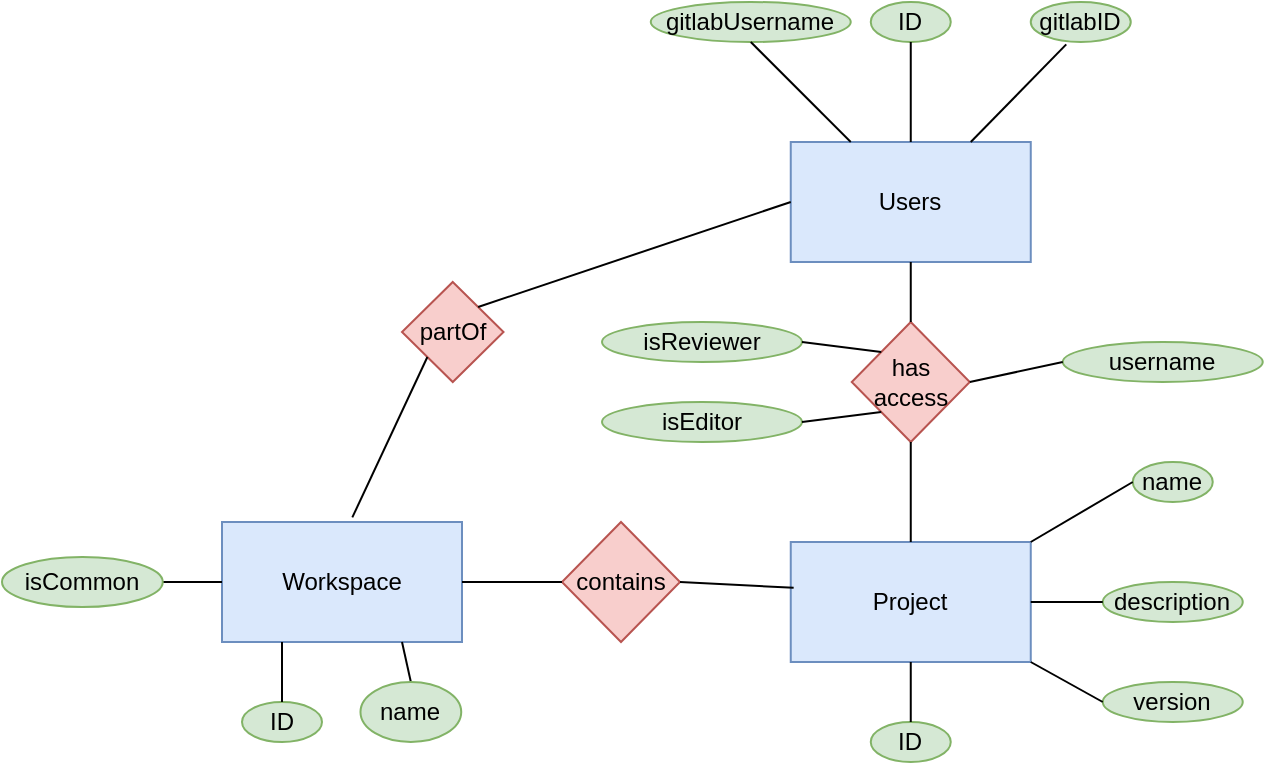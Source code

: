 <mxfile version="24.7.8">
  <diagram name="Seite-1" id="lYFSmrOHenizH4RRaW2P">
    <mxGraphModel dx="989" dy="514" grid="1" gridSize="10" guides="1" tooltips="1" connect="1" arrows="1" fold="1" page="1" pageScale="1" pageWidth="827" pageHeight="1169" math="0" shadow="0">
      <root>
        <mxCell id="0" />
        <mxCell id="1" parent="0" />
        <mxCell id="OA5eG795fkpk_wyyQqFX-3" value="Project" style="rounded=0;whiteSpace=wrap;html=1;fillColor=#dae8fc;strokeColor=#6c8ebf;" vertex="1" parent="1">
          <mxGeometry x="414.38" y="330" width="120" height="60" as="geometry" />
        </mxCell>
        <mxCell id="OA5eG795fkpk_wyyQqFX-4" value="Users" style="rounded=0;whiteSpace=wrap;html=1;fillColor=#dae8fc;strokeColor=#6c8ebf;" vertex="1" parent="1">
          <mxGeometry x="414.38" y="130" width="120" height="60" as="geometry" />
        </mxCell>
        <mxCell id="OA5eG795fkpk_wyyQqFX-5" value="has access" style="rhombus;whiteSpace=wrap;html=1;fillColor=#f8cecc;strokeColor=#b85450;" vertex="1" parent="1">
          <mxGeometry x="444.88" y="220" width="59" height="60" as="geometry" />
        </mxCell>
        <mxCell id="OA5eG795fkpk_wyyQqFX-6" value="" style="endArrow=none;html=1;rounded=0;entryX=0.5;entryY=0;entryDx=0;entryDy=0;exitX=0.5;exitY=1;exitDx=0;exitDy=0;" edge="1" parent="1" source="OA5eG795fkpk_wyyQqFX-4" target="OA5eG795fkpk_wyyQqFX-5">
          <mxGeometry width="50" height="50" relative="1" as="geometry">
            <mxPoint x="414" y="210" as="sourcePoint" />
            <mxPoint x="410" y="310" as="targetPoint" />
          </mxGeometry>
        </mxCell>
        <mxCell id="OA5eG795fkpk_wyyQqFX-7" value="" style="endArrow=none;html=1;rounded=0;entryX=0.5;entryY=0;entryDx=0;entryDy=0;exitX=0.5;exitY=1;exitDx=0;exitDy=0;" edge="1" parent="1" source="OA5eG795fkpk_wyyQqFX-5" target="OA5eG795fkpk_wyyQqFX-3">
          <mxGeometry width="50" height="50" relative="1" as="geometry">
            <mxPoint x="473.88" y="280" as="sourcePoint" />
            <mxPoint x="474.04" y="310" as="targetPoint" />
          </mxGeometry>
        </mxCell>
        <mxCell id="OA5eG795fkpk_wyyQqFX-9" value="Workspace" style="rounded=0;whiteSpace=wrap;html=1;fillColor=#dae8fc;strokeColor=#6c8ebf;" vertex="1" parent="1">
          <mxGeometry x="130" y="320" width="120" height="60" as="geometry" />
        </mxCell>
        <mxCell id="OA5eG795fkpk_wyyQqFX-10" value="name" style="ellipse;whiteSpace=wrap;html=1;fillColor=#d5e8d4;strokeColor=#82b366;" vertex="1" parent="1">
          <mxGeometry x="585.38" y="290" width="40" height="20" as="geometry" />
        </mxCell>
        <mxCell id="OA5eG795fkpk_wyyQqFX-11" value="" style="endArrow=none;html=1;rounded=0;entryX=0;entryY=0.5;entryDx=0;entryDy=0;exitX=1;exitY=0;exitDx=0;exitDy=0;" edge="1" parent="1" source="OA5eG795fkpk_wyyQqFX-3" target="OA5eG795fkpk_wyyQqFX-10">
          <mxGeometry width="50" height="50" relative="1" as="geometry">
            <mxPoint x="420.38" y="370" as="sourcePoint" />
            <mxPoint x="470.38" y="320" as="targetPoint" />
          </mxGeometry>
        </mxCell>
        <mxCell id="OA5eG795fkpk_wyyQqFX-12" value="description" style="ellipse;whiteSpace=wrap;html=1;fillColor=#d5e8d4;strokeColor=#82b366;" vertex="1" parent="1">
          <mxGeometry x="570.38" y="350" width="70" height="20" as="geometry" />
        </mxCell>
        <mxCell id="OA5eG795fkpk_wyyQqFX-13" value="" style="endArrow=none;html=1;rounded=0;exitX=1;exitY=0.5;exitDx=0;exitDy=0;entryX=0;entryY=0.5;entryDx=0;entryDy=0;" edge="1" parent="1" source="OA5eG795fkpk_wyyQqFX-3" target="OA5eG795fkpk_wyyQqFX-12">
          <mxGeometry width="50" height="50" relative="1" as="geometry">
            <mxPoint x="420.38" y="370" as="sourcePoint" />
            <mxPoint x="570.38" y="350" as="targetPoint" />
          </mxGeometry>
        </mxCell>
        <mxCell id="OA5eG795fkpk_wyyQqFX-15" value="version" style="ellipse;whiteSpace=wrap;html=1;fillColor=#d5e8d4;strokeColor=#82b366;" vertex="1" parent="1">
          <mxGeometry x="570.38" y="400" width="70" height="20" as="geometry" />
        </mxCell>
        <mxCell id="OA5eG795fkpk_wyyQqFX-16" value="" style="endArrow=none;html=1;rounded=0;exitX=1;exitY=1;exitDx=0;exitDy=0;entryX=0;entryY=0.5;entryDx=0;entryDy=0;" edge="1" parent="1" target="OA5eG795fkpk_wyyQqFX-15" source="OA5eG795fkpk_wyyQqFX-3">
          <mxGeometry width="50" height="50" relative="1" as="geometry">
            <mxPoint x="546.88" y="381.5" as="sourcePoint" />
            <mxPoint x="620.38" y="390" as="targetPoint" />
          </mxGeometry>
        </mxCell>
        <mxCell id="OA5eG795fkpk_wyyQqFX-18" value="ID" style="ellipse;whiteSpace=wrap;html=1;fillColor=#d5e8d4;strokeColor=#82b366;" vertex="1" parent="1">
          <mxGeometry x="454.38" y="420" width="40" height="20" as="geometry" />
        </mxCell>
        <mxCell id="OA5eG795fkpk_wyyQqFX-19" value="" style="endArrow=none;html=1;rounded=0;entryX=0.5;entryY=0;entryDx=0;entryDy=0;exitX=0.5;exitY=1;exitDx=0;exitDy=0;" edge="1" parent="1" target="OA5eG795fkpk_wyyQqFX-18" source="OA5eG795fkpk_wyyQqFX-3">
          <mxGeometry width="50" height="50" relative="1" as="geometry">
            <mxPoint x="412.38" y="460" as="sourcePoint" />
            <mxPoint x="348.38" y="450" as="targetPoint" />
          </mxGeometry>
        </mxCell>
        <mxCell id="OA5eG795fkpk_wyyQqFX-20" value="ID" style="ellipse;whiteSpace=wrap;html=1;fillColor=#d5e8d4;strokeColor=#82b366;" vertex="1" parent="1">
          <mxGeometry x="454.38" y="60" width="40" height="20" as="geometry" />
        </mxCell>
        <mxCell id="OA5eG795fkpk_wyyQqFX-21" value="" style="endArrow=none;html=1;rounded=0;entryX=0.5;entryY=1;entryDx=0;entryDy=0;exitX=0.5;exitY=0;exitDx=0;exitDy=0;" edge="1" parent="1" target="OA5eG795fkpk_wyyQqFX-20" source="OA5eG795fkpk_wyyQqFX-4">
          <mxGeometry width="50" height="50" relative="1" as="geometry">
            <mxPoint x="474.38" y="40" as="sourcePoint" />
            <mxPoint x="348.38" y="100" as="targetPoint" />
          </mxGeometry>
        </mxCell>
        <mxCell id="OA5eG795fkpk_wyyQqFX-22" value="gitlabID" style="ellipse;whiteSpace=wrap;html=1;fillColor=#d5e8d4;strokeColor=#82b366;" vertex="1" parent="1">
          <mxGeometry x="534.38" y="60" width="50" height="20" as="geometry" />
        </mxCell>
        <mxCell id="OA5eG795fkpk_wyyQqFX-23" value="" style="endArrow=none;html=1;rounded=0;entryX=0.355;entryY=1.059;entryDx=0;entryDy=0;exitX=0.75;exitY=0;exitDx=0;exitDy=0;entryPerimeter=0;" edge="1" parent="1" source="OA5eG795fkpk_wyyQqFX-4" target="OA5eG795fkpk_wyyQqFX-22">
          <mxGeometry width="50" height="50" relative="1" as="geometry">
            <mxPoint x="484.38" y="140" as="sourcePoint" />
            <mxPoint x="484.38" y="100" as="targetPoint" />
          </mxGeometry>
        </mxCell>
        <mxCell id="OA5eG795fkpk_wyyQqFX-26" value="username" style="ellipse;whiteSpace=wrap;html=1;fillColor=#d5e8d4;strokeColor=#82b366;" vertex="1" parent="1">
          <mxGeometry x="550.38" y="230" width="100" height="20" as="geometry" />
        </mxCell>
        <mxCell id="OA5eG795fkpk_wyyQqFX-27" value="" style="endArrow=none;html=1;rounded=0;entryX=0;entryY=0.5;entryDx=0;entryDy=0;exitX=1;exitY=0.5;exitDx=0;exitDy=0;" edge="1" parent="1" target="OA5eG795fkpk_wyyQqFX-26" source="OA5eG795fkpk_wyyQqFX-5">
          <mxGeometry width="50" height="50" relative="1" as="geometry">
            <mxPoint x="488.63" y="235" as="sourcePoint" />
            <mxPoint x="524.38" y="190" as="targetPoint" />
          </mxGeometry>
        </mxCell>
        <mxCell id="OA5eG795fkpk_wyyQqFX-28" value="gitlabUsername" style="ellipse;whiteSpace=wrap;html=1;fillColor=#d5e8d4;strokeColor=#82b366;" vertex="1" parent="1">
          <mxGeometry x="344.38" y="60" width="100" height="20" as="geometry" />
        </mxCell>
        <mxCell id="OA5eG795fkpk_wyyQqFX-29" value="" style="endArrow=none;html=1;rounded=0;entryX=0.5;entryY=1;entryDx=0;entryDy=0;exitX=0.25;exitY=0;exitDx=0;exitDy=0;" edge="1" parent="1" target="OA5eG795fkpk_wyyQqFX-28" source="OA5eG795fkpk_wyyQqFX-4">
          <mxGeometry width="50" height="50" relative="1" as="geometry">
            <mxPoint x="280.38" y="110" as="sourcePoint" />
            <mxPoint x="260.38" y="90" as="targetPoint" />
          </mxGeometry>
        </mxCell>
        <mxCell id="OA5eG795fkpk_wyyQqFX-30" value="isReviewer" style="ellipse;whiteSpace=wrap;html=1;fillColor=#d5e8d4;strokeColor=#82b366;" vertex="1" parent="1">
          <mxGeometry x="320" y="220" width="100" height="20" as="geometry" />
        </mxCell>
        <mxCell id="OA5eG795fkpk_wyyQqFX-31" value="" style="endArrow=none;html=1;rounded=0;entryX=0;entryY=0;entryDx=0;entryDy=0;exitX=1;exitY=0.5;exitDx=0;exitDy=0;" edge="1" parent="1" source="OA5eG795fkpk_wyyQqFX-30" target="OA5eG795fkpk_wyyQqFX-5">
          <mxGeometry width="50" height="50" relative="1" as="geometry">
            <mxPoint x="359.62" y="210" as="sourcePoint" />
            <mxPoint x="393.62" y="230" as="targetPoint" />
          </mxGeometry>
        </mxCell>
        <mxCell id="OA5eG795fkpk_wyyQqFX-32" value="isEditor" style="ellipse;whiteSpace=wrap;html=1;fillColor=#d5e8d4;strokeColor=#82b366;" vertex="1" parent="1">
          <mxGeometry x="320" y="260" width="100" height="20" as="geometry" />
        </mxCell>
        <mxCell id="OA5eG795fkpk_wyyQqFX-33" value="" style="endArrow=none;html=1;rounded=0;entryX=0;entryY=1;entryDx=0;entryDy=0;exitX=1;exitY=0.5;exitDx=0;exitDy=0;" edge="1" parent="1" source="OA5eG795fkpk_wyyQqFX-32" target="OA5eG795fkpk_wyyQqFX-5">
          <mxGeometry width="50" height="50" relative="1" as="geometry">
            <mxPoint x="369.62" y="230" as="sourcePoint" />
            <mxPoint x="408.37" y="245" as="targetPoint" />
          </mxGeometry>
        </mxCell>
        <mxCell id="OA5eG795fkpk_wyyQqFX-34" value="ID" style="ellipse;whiteSpace=wrap;html=1;fillColor=#d5e8d4;strokeColor=#82b366;" vertex="1" parent="1">
          <mxGeometry x="140" y="410" width="40" height="20" as="geometry" />
        </mxCell>
        <mxCell id="OA5eG795fkpk_wyyQqFX-35" value="" style="endArrow=none;html=1;rounded=0;entryX=0.5;entryY=0;entryDx=0;entryDy=0;exitX=0.25;exitY=1;exitDx=0;exitDy=0;" edge="1" parent="1" target="OA5eG795fkpk_wyyQqFX-34" source="OA5eG795fkpk_wyyQqFX-9">
          <mxGeometry width="50" height="50" relative="1" as="geometry">
            <mxPoint x="160" y="380" as="sourcePoint" />
            <mxPoint x="34" y="440" as="targetPoint" />
          </mxGeometry>
        </mxCell>
        <mxCell id="OA5eG795fkpk_wyyQqFX-36" value="" style="endArrow=none;html=1;rounded=0;entryX=0.5;entryY=0;entryDx=0;entryDy=0;exitX=0.75;exitY=1;exitDx=0;exitDy=0;" edge="1" parent="1" source="OA5eG795fkpk_wyyQqFX-9" target="OA5eG795fkpk_wyyQqFX-37">
          <mxGeometry width="50" height="50" relative="1" as="geometry">
            <mxPoint x="170" y="390" as="sourcePoint" />
            <mxPoint x="170" y="420" as="targetPoint" />
          </mxGeometry>
        </mxCell>
        <mxCell id="OA5eG795fkpk_wyyQqFX-37" value="name" style="ellipse;whiteSpace=wrap;html=1;fillColor=#d5e8d4;strokeColor=#82b366;" vertex="1" parent="1">
          <mxGeometry x="199.24" y="400" width="50.38" height="30" as="geometry" />
        </mxCell>
        <mxCell id="OA5eG795fkpk_wyyQqFX-38" value="" style="endArrow=none;html=1;rounded=0;entryX=1;entryY=0.5;entryDx=0;entryDy=0;exitX=0;exitY=0.5;exitDx=0;exitDy=0;" edge="1" parent="1" target="OA5eG795fkpk_wyyQqFX-39" source="OA5eG795fkpk_wyyQqFX-9">
          <mxGeometry width="50" height="50" relative="1" as="geometry">
            <mxPoint x="50.38" y="340" as="sourcePoint" />
            <mxPoint x="0.38" y="380" as="targetPoint" />
          </mxGeometry>
        </mxCell>
        <mxCell id="OA5eG795fkpk_wyyQqFX-39" value="isCommon" style="ellipse;whiteSpace=wrap;html=1;fillColor=#d5e8d4;strokeColor=#82b366;" vertex="1" parent="1">
          <mxGeometry x="20" y="337.5" width="80.38" height="25" as="geometry" />
        </mxCell>
        <mxCell id="OA5eG795fkpk_wyyQqFX-42" value="contains" style="rhombus;whiteSpace=wrap;html=1;fillColor=#f8cecc;strokeColor=#b85450;" vertex="1" parent="1">
          <mxGeometry x="300" y="320" width="59" height="60" as="geometry" />
        </mxCell>
        <mxCell id="OA5eG795fkpk_wyyQqFX-44" value="" style="endArrow=none;html=1;rounded=0;exitX=0;exitY=0.5;exitDx=0;exitDy=0;entryX=1;entryY=0.5;entryDx=0;entryDy=0;" edge="1" parent="1" source="OA5eG795fkpk_wyyQqFX-42" target="OA5eG795fkpk_wyyQqFX-9">
          <mxGeometry width="50" height="50" relative="1" as="geometry">
            <mxPoint x="300" y="290" as="sourcePoint" />
            <mxPoint x="350" y="240" as="targetPoint" />
          </mxGeometry>
        </mxCell>
        <mxCell id="OA5eG795fkpk_wyyQqFX-45" value="" style="endArrow=none;html=1;rounded=0;exitX=1;exitY=0.5;exitDx=0;exitDy=0;entryX=0.012;entryY=0.382;entryDx=0;entryDy=0;entryPerimeter=0;" edge="1" parent="1" source="OA5eG795fkpk_wyyQqFX-42" target="OA5eG795fkpk_wyyQqFX-3">
          <mxGeometry width="50" height="50" relative="1" as="geometry">
            <mxPoint x="300" y="290" as="sourcePoint" />
            <mxPoint x="350" y="240" as="targetPoint" />
          </mxGeometry>
        </mxCell>
        <mxCell id="OA5eG795fkpk_wyyQqFX-46" value="partOf" style="rhombus;whiteSpace=wrap;html=1;fillColor=#f8cecc;strokeColor=#b85450;" vertex="1" parent="1">
          <mxGeometry x="220" y="200" width="50.76" height="50" as="geometry" />
        </mxCell>
        <mxCell id="OA5eG795fkpk_wyyQqFX-47" value="" style="endArrow=none;html=1;rounded=0;exitX=0.543;exitY=-0.038;exitDx=0;exitDy=0;exitPerimeter=0;entryX=0;entryY=1;entryDx=0;entryDy=0;" edge="1" parent="1" source="OA5eG795fkpk_wyyQqFX-9" target="OA5eG795fkpk_wyyQqFX-46">
          <mxGeometry width="50" height="50" relative="1" as="geometry">
            <mxPoint x="300" y="290" as="sourcePoint" />
            <mxPoint x="350" y="240" as="targetPoint" />
          </mxGeometry>
        </mxCell>
        <mxCell id="OA5eG795fkpk_wyyQqFX-50" value="" style="endArrow=none;html=1;rounded=0;exitX=1;exitY=0;exitDx=0;exitDy=0;entryX=0;entryY=0.5;entryDx=0;entryDy=0;" edge="1" parent="1" source="OA5eG795fkpk_wyyQqFX-46" target="OA5eG795fkpk_wyyQqFX-4">
          <mxGeometry width="50" height="50" relative="1" as="geometry">
            <mxPoint x="300" y="290" as="sourcePoint" />
            <mxPoint x="350" y="240" as="targetPoint" />
          </mxGeometry>
        </mxCell>
      </root>
    </mxGraphModel>
  </diagram>
</mxfile>
